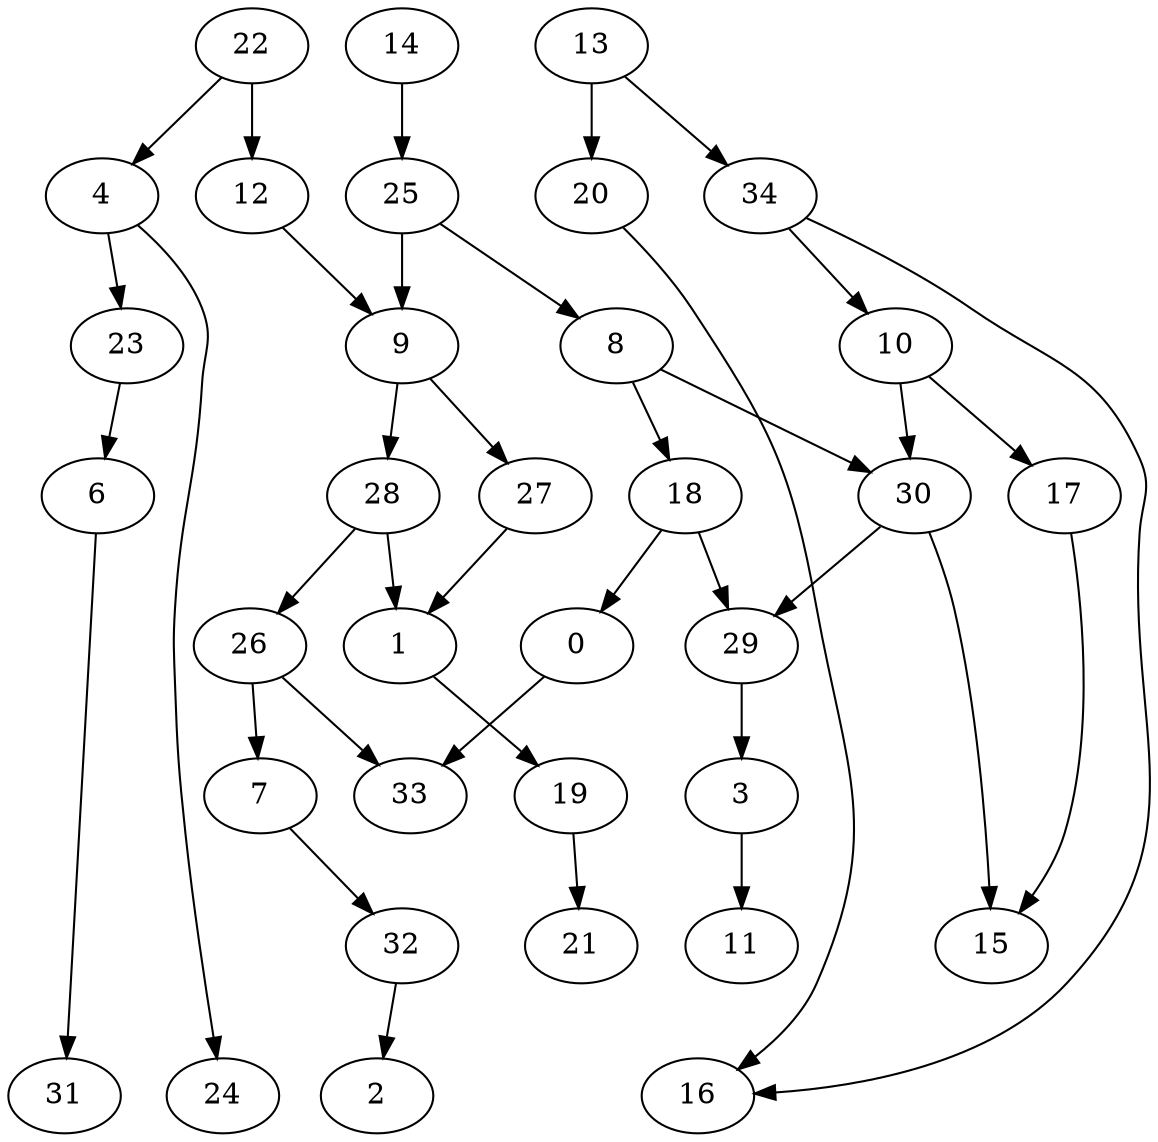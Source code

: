 digraph G {
    0;
    33;
    1;
    19;
    21;
    3;
    11;
    4;
    23;
    24;
    6;
    31;
    13;
    20;
    34;
    16;
    10;
    14;
    25;
    8;
    9;
    22;
    12;
    7;
    32;
    2;
    18;
    30;
    29;
    15;
    27;
    28;
    26;
    17;
    0 -> 33 [weight=0];
    1 -> 19 [weight=0];
    19 -> 21 [weight=0];
    3 -> 11 [weight=1];
    4 -> 23 [weight=0];
    4 -> 24 [weight=0];
    23 -> 6 [weight=0];
    6 -> 31 [weight=0];
    13 -> 20 [weight=1];
    13 -> 34 [weight=0];
    20 -> 16 [weight=0];
    34 -> 10 [weight=0];
    34 -> 16 [weight=0];
    10 -> 30 [weight=0];
    10 -> 17 [weight=0];
    14 -> 25 [weight=1];
    25 -> 8 [weight=0];
    25 -> 9 [weight=1];
    8 -> 18 [weight=0];
    8 -> 30 [weight=0];
    9 -> 27 [weight=0];
    9 -> 28 [weight=0];
    22 -> 4 [weight=0];
    22 -> 12 [weight=0];
    12 -> 9 [weight=0];
    7 -> 32 [weight=0];
    32 -> 2 [weight=0];
    18 -> 0 [weight=0];
    18 -> 29 [weight=0];
    30 -> 15 [weight=0];
    30 -> 29 [weight=0];
    29 -> 3 [weight=1];
    27 -> 1 [weight=0];
    28 -> 1 [weight=0];
    28 -> 26 [weight=0];
    26 -> 33 [weight=0];
    26 -> 7 [weight=0];
    17 -> 15 [weight=0];
}
